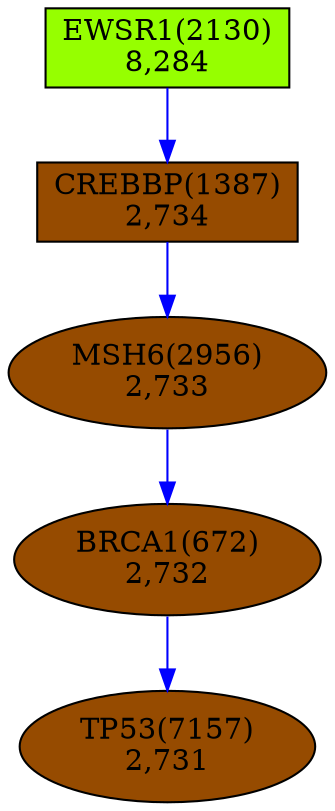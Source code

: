 digraph main_a3_test_025_y {
N_13 [shape = ellipse, style = filled, fillcolor = "#964b00", label = "BRCA1(672)\n2,732"];
N_32 [shape = box, style = filled, fillcolor = "#964b00", label = "CREBBP(1387)\n2,734"];
N_48 [shape = box, style = filled, fillcolor = "#96ff00", label = "EWSR1(2130)\n8,284"];
N_99 [shape = ellipse, style = filled, fillcolor = "#964b00", label = "MSH6(2956)\n2,733"];
N_169 [shape = ellipse, style = filled, fillcolor = "#964b00", label = "TP53(7157)\n2,731"];
N_48 -> N_32 [ color = blue ];
N_99 -> N_13 [ color = blue ];
N_32 -> N_99 [ color = blue ];
N_13 -> N_169 [ color = blue ];
}
